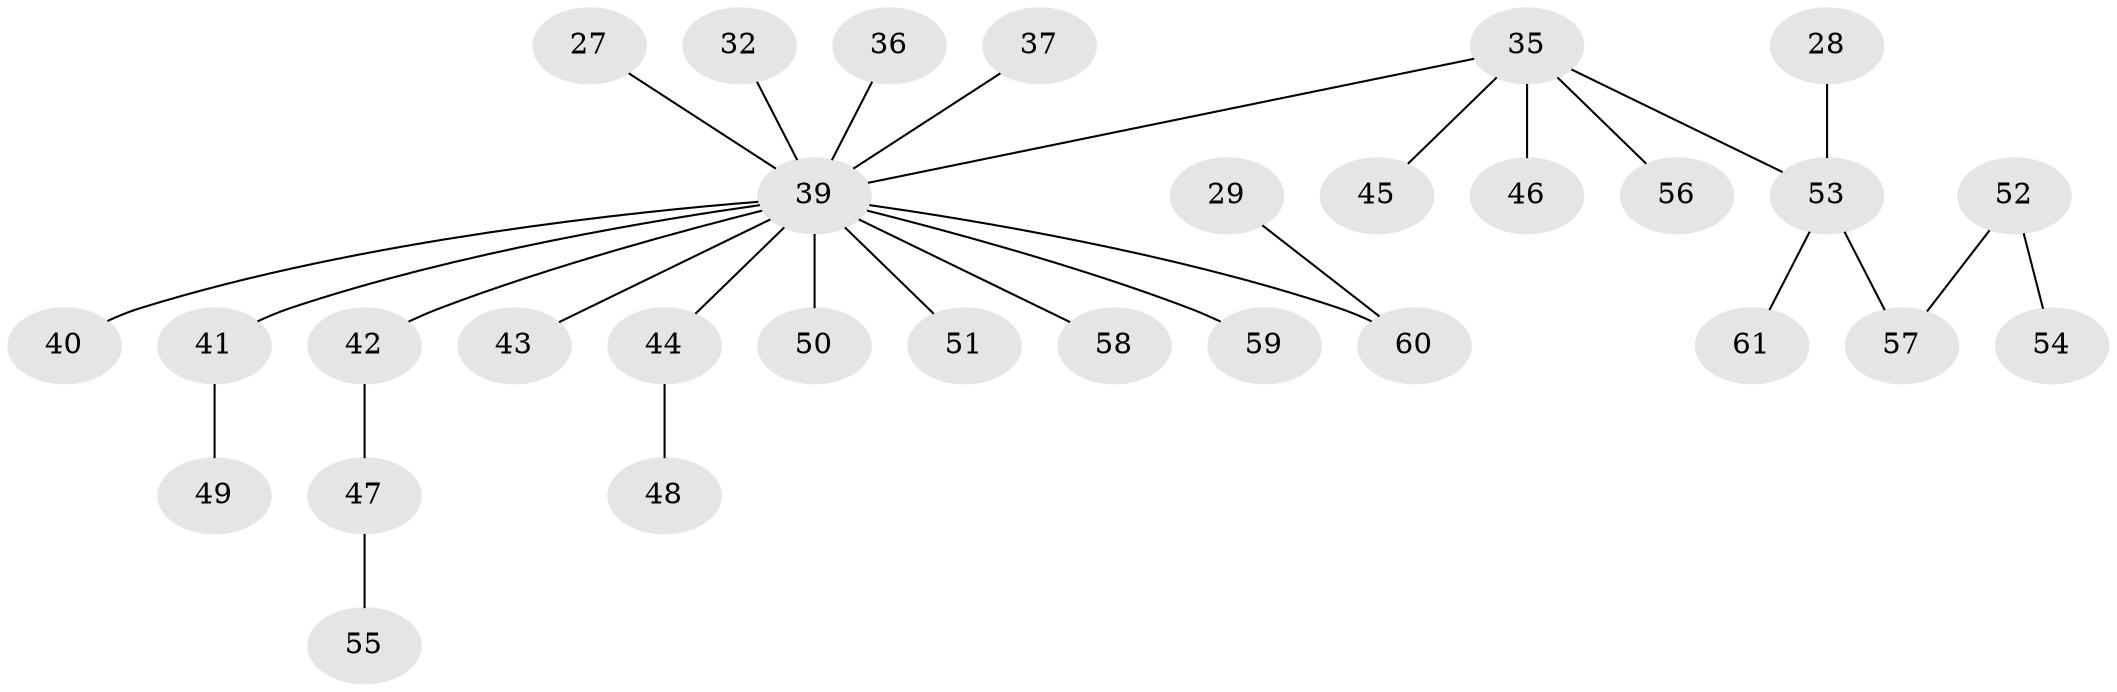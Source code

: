 // original degree distribution, {4: 0.09836065573770492, 6: 0.01639344262295082, 3: 0.08196721311475409, 5: 0.03278688524590164, 2: 0.29508196721311475, 1: 0.47540983606557374}
// Generated by graph-tools (version 1.1) at 2025/52/03/09/25 04:52:50]
// undirected, 30 vertices, 29 edges
graph export_dot {
graph [start="1"]
  node [color=gray90,style=filled];
  27;
  28;
  29;
  32;
  35 [super="+18+31+23"];
  36;
  37;
  39 [super="+38"];
  40;
  41;
  42;
  43;
  44;
  45;
  46;
  47;
  48;
  49;
  50;
  51;
  52;
  53 [super="+15"];
  54;
  55;
  56;
  57 [super="+34"];
  58;
  59;
  60 [super="+7"];
  61;
  27 -- 39;
  28 -- 53;
  29 -- 60;
  32 -- 39;
  35 -- 45;
  35 -- 53;
  35 -- 39;
  35 -- 56;
  35 -- 46;
  36 -- 39;
  37 -- 39;
  39 -- 50;
  39 -- 40;
  39 -- 41;
  39 -- 42;
  39 -- 43;
  39 -- 44;
  39 -- 59;
  39 -- 51;
  39 -- 58;
  39 -- 60;
  41 -- 49;
  42 -- 47;
  44 -- 48;
  47 -- 55;
  52 -- 54;
  52 -- 57;
  53 -- 61;
  53 -- 57;
}
